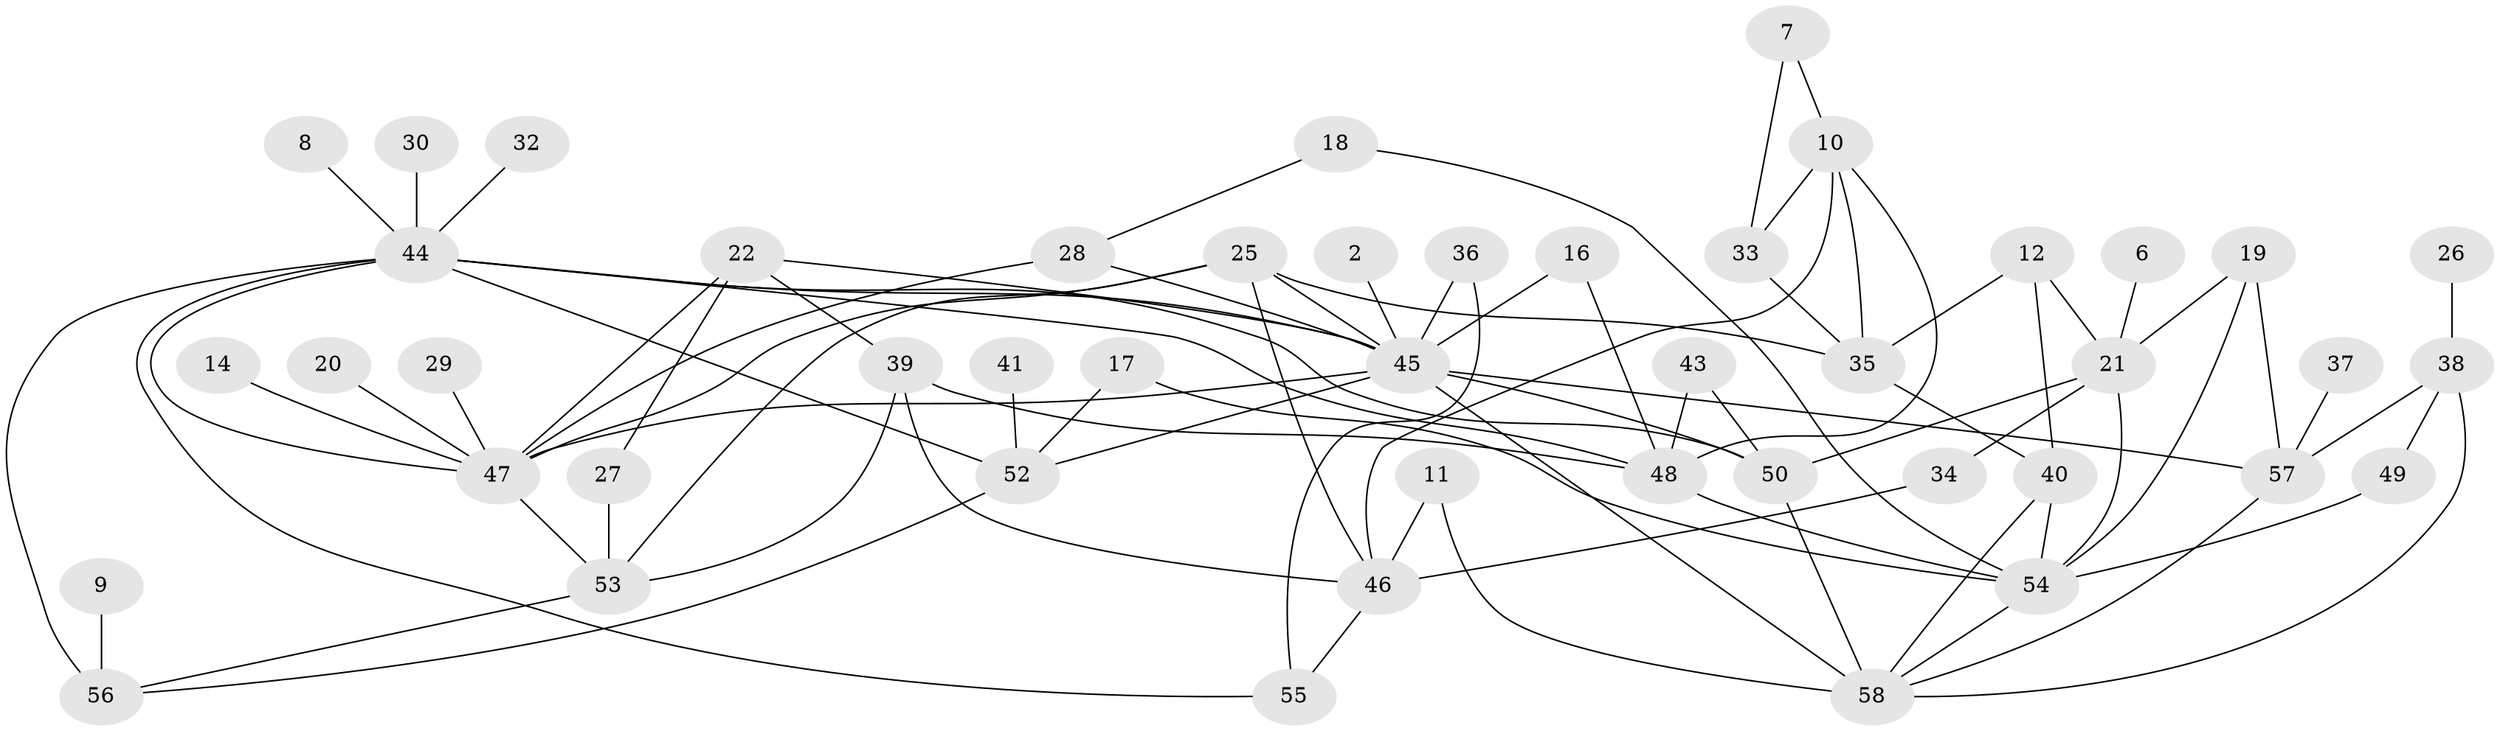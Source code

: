 // original degree distribution, {2: 0.28695652173913044, 3: 0.22608695652173913, 8: 0.017391304347826087, 0: 0.09565217391304348, 4: 0.11304347826086956, 1: 0.1565217391304348, 5: 0.0782608695652174, 7: 0.008695652173913044, 6: 0.017391304347826087}
// Generated by graph-tools (version 1.1) at 2025/49/03/09/25 03:49:14]
// undirected, 47 vertices, 83 edges
graph export_dot {
graph [start="1"]
  node [color=gray90,style=filled];
  2;
  6;
  7;
  8;
  9;
  10;
  11;
  12;
  14;
  16;
  17;
  18;
  19;
  20;
  21;
  22;
  25;
  26;
  27;
  28;
  29;
  30;
  32;
  33;
  34;
  35;
  36;
  37;
  38;
  39;
  40;
  41;
  43;
  44;
  45;
  46;
  47;
  48;
  49;
  50;
  52;
  53;
  54;
  55;
  56;
  57;
  58;
  2 -- 45 [weight=1.0];
  6 -- 21 [weight=1.0];
  7 -- 10 [weight=1.0];
  7 -- 33 [weight=1.0];
  8 -- 44 [weight=1.0];
  9 -- 56 [weight=1.0];
  10 -- 33 [weight=1.0];
  10 -- 35 [weight=1.0];
  10 -- 46 [weight=1.0];
  10 -- 48 [weight=1.0];
  11 -- 46 [weight=1.0];
  11 -- 58 [weight=1.0];
  12 -- 21 [weight=1.0];
  12 -- 35 [weight=1.0];
  12 -- 40 [weight=1.0];
  14 -- 47 [weight=1.0];
  16 -- 45 [weight=2.0];
  16 -- 48 [weight=1.0];
  17 -- 52 [weight=1.0];
  17 -- 54 [weight=1.0];
  18 -- 28 [weight=1.0];
  18 -- 54 [weight=1.0];
  19 -- 21 [weight=1.0];
  19 -- 54 [weight=1.0];
  19 -- 57 [weight=1.0];
  20 -- 47 [weight=1.0];
  21 -- 34 [weight=1.0];
  21 -- 50 [weight=1.0];
  21 -- 54 [weight=1.0];
  22 -- 27 [weight=1.0];
  22 -- 39 [weight=1.0];
  22 -- 45 [weight=1.0];
  22 -- 47 [weight=1.0];
  25 -- 35 [weight=1.0];
  25 -- 45 [weight=1.0];
  25 -- 46 [weight=1.0];
  25 -- 47 [weight=1.0];
  25 -- 53 [weight=1.0];
  26 -- 38 [weight=1.0];
  27 -- 53 [weight=1.0];
  28 -- 45 [weight=1.0];
  28 -- 47 [weight=2.0];
  29 -- 47 [weight=2.0];
  30 -- 44 [weight=1.0];
  32 -- 44 [weight=1.0];
  33 -- 35 [weight=1.0];
  34 -- 46 [weight=1.0];
  35 -- 40 [weight=1.0];
  36 -- 45 [weight=1.0];
  36 -- 55 [weight=1.0];
  37 -- 57 [weight=1.0];
  38 -- 49 [weight=1.0];
  38 -- 57 [weight=1.0];
  38 -- 58 [weight=1.0];
  39 -- 46 [weight=1.0];
  39 -- 48 [weight=1.0];
  39 -- 53 [weight=1.0];
  40 -- 54 [weight=1.0];
  40 -- 58 [weight=1.0];
  41 -- 52 [weight=1.0];
  43 -- 48 [weight=1.0];
  43 -- 50 [weight=1.0];
  44 -- 45 [weight=1.0];
  44 -- 47 [weight=1.0];
  44 -- 48 [weight=1.0];
  44 -- 50 [weight=1.0];
  44 -- 52 [weight=1.0];
  44 -- 55 [weight=1.0];
  44 -- 56 [weight=2.0];
  45 -- 47 [weight=1.0];
  45 -- 50 [weight=1.0];
  45 -- 52 [weight=1.0];
  45 -- 57 [weight=1.0];
  45 -- 58 [weight=1.0];
  46 -- 55 [weight=1.0];
  47 -- 53 [weight=1.0];
  48 -- 54 [weight=1.0];
  49 -- 54 [weight=1.0];
  50 -- 58 [weight=2.0];
  52 -- 56 [weight=1.0];
  53 -- 56 [weight=1.0];
  54 -- 58 [weight=1.0];
  57 -- 58 [weight=1.0];
}
